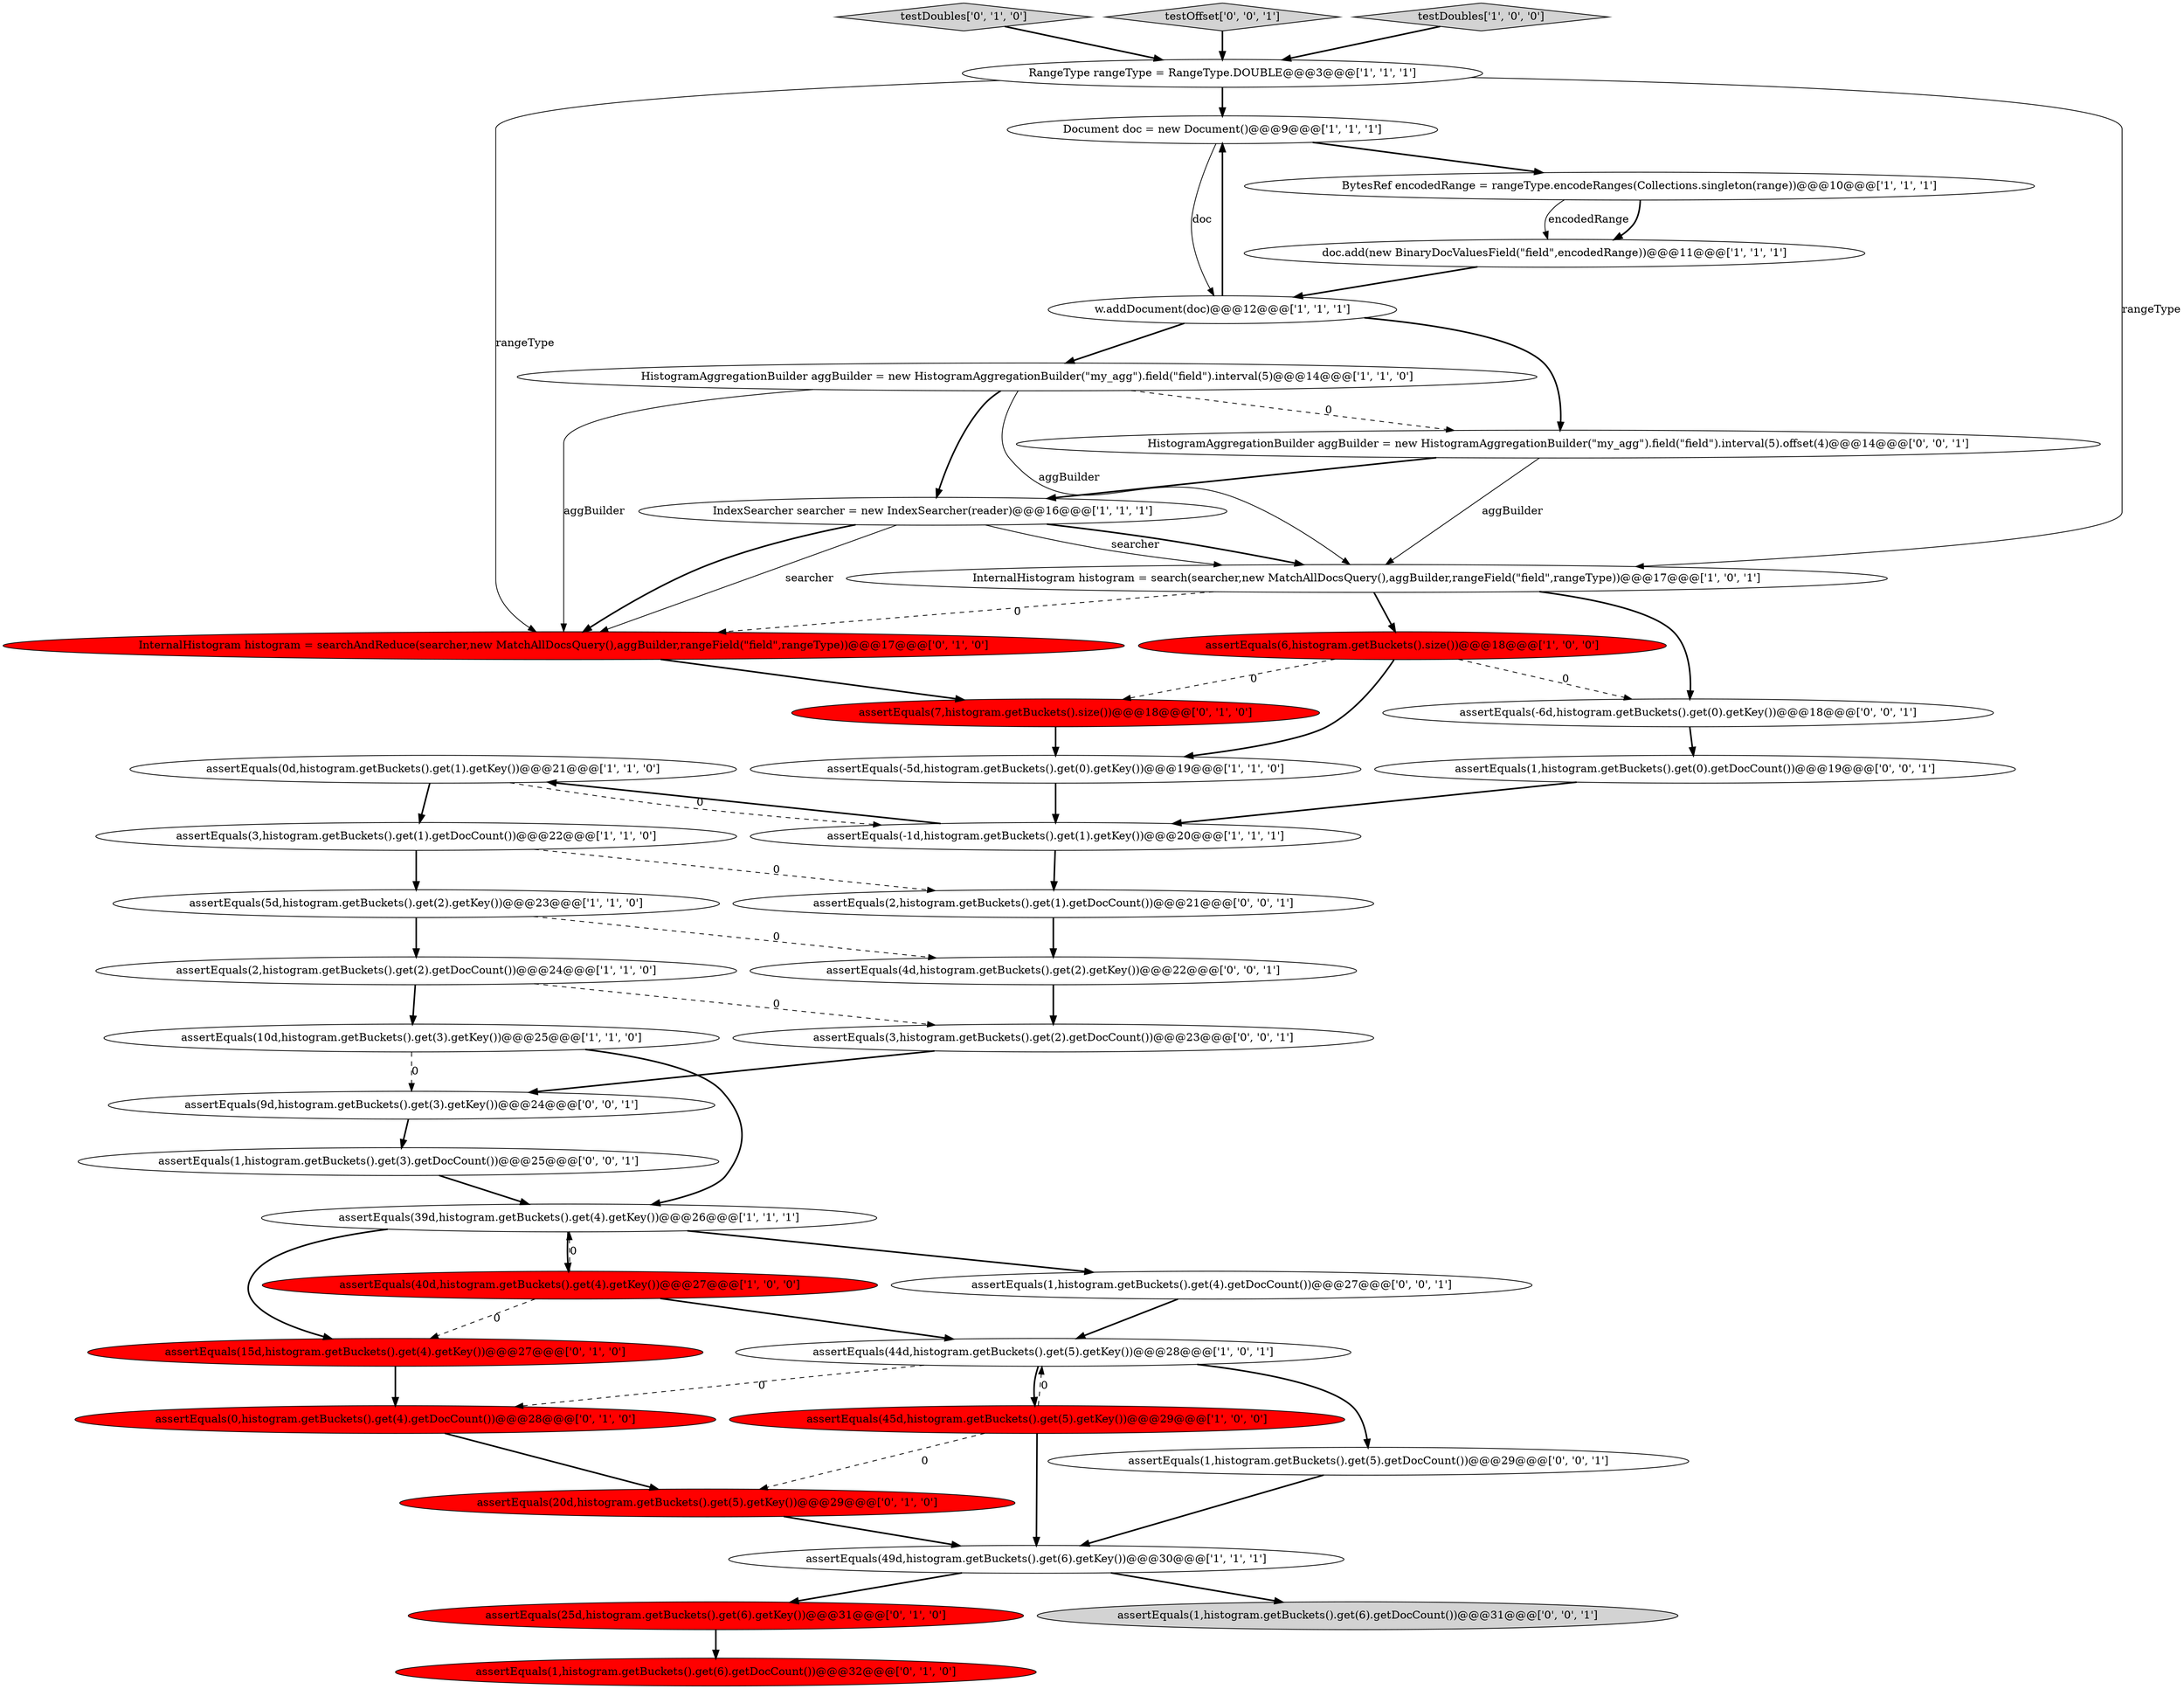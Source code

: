 digraph {
6 [style = filled, label = "assertEquals(5d,histogram.getBuckets().get(2).getKey())@@@23@@@['1', '1', '0']", fillcolor = white, shape = ellipse image = "AAA0AAABBB1BBB"];
24 [style = filled, label = "InternalHistogram histogram = searchAndReduce(searcher,new MatchAllDocsQuery(),aggBuilder,rangeField(\"field\",rangeType))@@@17@@@['0', '1', '0']", fillcolor = red, shape = ellipse image = "AAA1AAABBB2BBB"];
36 [style = filled, label = "assertEquals(1,histogram.getBuckets().get(3).getDocCount())@@@25@@@['0', '0', '1']", fillcolor = white, shape = ellipse image = "AAA0AAABBB3BBB"];
7 [style = filled, label = "assertEquals(44d,histogram.getBuckets().get(5).getKey())@@@28@@@['1', '0', '1']", fillcolor = white, shape = ellipse image = "AAA0AAABBB1BBB"];
28 [style = filled, label = "assertEquals(25d,histogram.getBuckets().get(6).getKey())@@@31@@@['0', '1', '0']", fillcolor = red, shape = ellipse image = "AAA1AAABBB2BBB"];
16 [style = filled, label = "assertEquals(3,histogram.getBuckets().get(1).getDocCount())@@@22@@@['1', '1', '0']", fillcolor = white, shape = ellipse image = "AAA0AAABBB1BBB"];
21 [style = filled, label = "assertEquals(10d,histogram.getBuckets().get(3).getKey())@@@25@@@['1', '1', '0']", fillcolor = white, shape = ellipse image = "AAA0AAABBB1BBB"];
35 [style = filled, label = "assertEquals(4d,histogram.getBuckets().get(2).getKey())@@@22@@@['0', '0', '1']", fillcolor = white, shape = ellipse image = "AAA0AAABBB3BBB"];
22 [style = filled, label = "testDoubles['0', '1', '0']", fillcolor = lightgray, shape = diamond image = "AAA0AAABBB2BBB"];
2 [style = filled, label = "assertEquals(0d,histogram.getBuckets().get(1).getKey())@@@21@@@['1', '1', '0']", fillcolor = white, shape = ellipse image = "AAA0AAABBB1BBB"];
39 [style = filled, label = "assertEquals(1,histogram.getBuckets().get(5).getDocCount())@@@29@@@['0', '0', '1']", fillcolor = white, shape = ellipse image = "AAA0AAABBB3BBB"];
9 [style = filled, label = "assertEquals(-5d,histogram.getBuckets().get(0).getKey())@@@19@@@['1', '1', '0']", fillcolor = white, shape = ellipse image = "AAA0AAABBB1BBB"];
18 [style = filled, label = "doc.add(new BinaryDocValuesField(\"field\",encodedRange))@@@11@@@['1', '1', '1']", fillcolor = white, shape = ellipse image = "AAA0AAABBB1BBB"];
11 [style = filled, label = "Document doc = new Document()@@@9@@@['1', '1', '1']", fillcolor = white, shape = ellipse image = "AAA0AAABBB1BBB"];
15 [style = filled, label = "InternalHistogram histogram = search(searcher,new MatchAllDocsQuery(),aggBuilder,rangeField(\"field\",rangeType))@@@17@@@['1', '0', '1']", fillcolor = white, shape = ellipse image = "AAA0AAABBB1BBB"];
34 [style = filled, label = "assertEquals(9d,histogram.getBuckets().get(3).getKey())@@@24@@@['0', '0', '1']", fillcolor = white, shape = ellipse image = "AAA0AAABBB3BBB"];
27 [style = filled, label = "assertEquals(1,histogram.getBuckets().get(6).getDocCount())@@@32@@@['0', '1', '0']", fillcolor = red, shape = ellipse image = "AAA1AAABBB2BBB"];
0 [style = filled, label = "assertEquals(-1d,histogram.getBuckets().get(1).getKey())@@@20@@@['1', '1', '1']", fillcolor = white, shape = ellipse image = "AAA0AAABBB1BBB"];
3 [style = filled, label = "assertEquals(39d,histogram.getBuckets().get(4).getKey())@@@26@@@['1', '1', '1']", fillcolor = white, shape = ellipse image = "AAA0AAABBB1BBB"];
25 [style = filled, label = "assertEquals(20d,histogram.getBuckets().get(5).getKey())@@@29@@@['0', '1', '0']", fillcolor = red, shape = ellipse image = "AAA1AAABBB2BBB"];
37 [style = filled, label = "assertEquals(1,histogram.getBuckets().get(6).getDocCount())@@@31@@@['0', '0', '1']", fillcolor = lightgray, shape = ellipse image = "AAA0AAABBB3BBB"];
29 [style = filled, label = "assertEquals(7,histogram.getBuckets().size())@@@18@@@['0', '1', '0']", fillcolor = red, shape = ellipse image = "AAA1AAABBB2BBB"];
32 [style = filled, label = "testOffset['0', '0', '1']", fillcolor = lightgray, shape = diamond image = "AAA0AAABBB3BBB"];
4 [style = filled, label = "BytesRef encodedRange = rangeType.encodeRanges(Collections.singleton(range))@@@10@@@['1', '1', '1']", fillcolor = white, shape = ellipse image = "AAA0AAABBB1BBB"];
40 [style = filled, label = "assertEquals(1,histogram.getBuckets().get(0).getDocCount())@@@19@@@['0', '0', '1']", fillcolor = white, shape = ellipse image = "AAA0AAABBB3BBB"];
38 [style = filled, label = "assertEquals(-6d,histogram.getBuckets().get(0).getKey())@@@18@@@['0', '0', '1']", fillcolor = white, shape = ellipse image = "AAA0AAABBB3BBB"];
10 [style = filled, label = "assertEquals(2,histogram.getBuckets().get(2).getDocCount())@@@24@@@['1', '1', '0']", fillcolor = white, shape = ellipse image = "AAA0AAABBB1BBB"];
8 [style = filled, label = "RangeType rangeType = RangeType.DOUBLE@@@3@@@['1', '1', '1']", fillcolor = white, shape = ellipse image = "AAA0AAABBB1BBB"];
41 [style = filled, label = "assertEquals(3,histogram.getBuckets().get(2).getDocCount())@@@23@@@['0', '0', '1']", fillcolor = white, shape = ellipse image = "AAA0AAABBB3BBB"];
20 [style = filled, label = "IndexSearcher searcher = new IndexSearcher(reader)@@@16@@@['1', '1', '1']", fillcolor = white, shape = ellipse image = "AAA0AAABBB1BBB"];
33 [style = filled, label = "assertEquals(2,histogram.getBuckets().get(1).getDocCount())@@@21@@@['0', '0', '1']", fillcolor = white, shape = ellipse image = "AAA0AAABBB3BBB"];
14 [style = filled, label = "w.addDocument(doc)@@@12@@@['1', '1', '1']", fillcolor = white, shape = ellipse image = "AAA0AAABBB1BBB"];
17 [style = filled, label = "assertEquals(49d,histogram.getBuckets().get(6).getKey())@@@30@@@['1', '1', '1']", fillcolor = white, shape = ellipse image = "AAA0AAABBB1BBB"];
19 [style = filled, label = "assertEquals(40d,histogram.getBuckets().get(4).getKey())@@@27@@@['1', '0', '0']", fillcolor = red, shape = ellipse image = "AAA1AAABBB1BBB"];
13 [style = filled, label = "testDoubles['1', '0', '0']", fillcolor = lightgray, shape = diamond image = "AAA0AAABBB1BBB"];
23 [style = filled, label = "assertEquals(0,histogram.getBuckets().get(4).getDocCount())@@@28@@@['0', '1', '0']", fillcolor = red, shape = ellipse image = "AAA1AAABBB2BBB"];
30 [style = filled, label = "assertEquals(1,histogram.getBuckets().get(4).getDocCount())@@@27@@@['0', '0', '1']", fillcolor = white, shape = ellipse image = "AAA0AAABBB3BBB"];
12 [style = filled, label = "HistogramAggregationBuilder aggBuilder = new HistogramAggregationBuilder(\"my_agg\").field(\"field\").interval(5)@@@14@@@['1', '1', '0']", fillcolor = white, shape = ellipse image = "AAA0AAABBB1BBB"];
26 [style = filled, label = "assertEquals(15d,histogram.getBuckets().get(4).getKey())@@@27@@@['0', '1', '0']", fillcolor = red, shape = ellipse image = "AAA1AAABBB2BBB"];
31 [style = filled, label = "HistogramAggregationBuilder aggBuilder = new HistogramAggregationBuilder(\"my_agg\").field(\"field\").interval(5).offset(4)@@@14@@@['0', '0', '1']", fillcolor = white, shape = ellipse image = "AAA0AAABBB3BBB"];
1 [style = filled, label = "assertEquals(6,histogram.getBuckets().size())@@@18@@@['1', '0', '0']", fillcolor = red, shape = ellipse image = "AAA1AAABBB1BBB"];
5 [style = filled, label = "assertEquals(45d,histogram.getBuckets().get(5).getKey())@@@29@@@['1', '0', '0']", fillcolor = red, shape = ellipse image = "AAA1AAABBB1BBB"];
23->25 [style = bold, label=""];
15->38 [style = bold, label=""];
33->35 [style = bold, label=""];
11->14 [style = solid, label="doc"];
7->23 [style = dashed, label="0"];
9->0 [style = bold, label=""];
21->34 [style = dashed, label="0"];
35->41 [style = bold, label=""];
19->3 [style = dashed, label="0"];
12->24 [style = solid, label="aggBuilder"];
16->6 [style = bold, label=""];
0->2 [style = bold, label=""];
11->4 [style = bold, label=""];
29->9 [style = bold, label=""];
15->24 [style = dashed, label="0"];
40->0 [style = bold, label=""];
1->29 [style = dashed, label="0"];
12->20 [style = bold, label=""];
3->26 [style = bold, label=""];
12->31 [style = dashed, label="0"];
4->18 [style = bold, label=""];
12->15 [style = solid, label="aggBuilder"];
24->29 [style = bold, label=""];
10->21 [style = bold, label=""];
36->3 [style = bold, label=""];
5->25 [style = dashed, label="0"];
8->15 [style = solid, label="rangeType"];
17->37 [style = bold, label=""];
5->17 [style = bold, label=""];
20->15 [style = solid, label="searcher"];
25->17 [style = bold, label=""];
1->9 [style = bold, label=""];
6->35 [style = dashed, label="0"];
20->24 [style = solid, label="searcher"];
22->8 [style = bold, label=""];
10->41 [style = dashed, label="0"];
7->5 [style = bold, label=""];
17->28 [style = bold, label=""];
32->8 [style = bold, label=""];
19->26 [style = dashed, label="0"];
0->33 [style = bold, label=""];
3->19 [style = bold, label=""];
2->0 [style = dashed, label="0"];
7->39 [style = bold, label=""];
39->17 [style = bold, label=""];
30->7 [style = bold, label=""];
6->10 [style = bold, label=""];
14->12 [style = bold, label=""];
26->23 [style = bold, label=""];
34->36 [style = bold, label=""];
14->31 [style = bold, label=""];
8->24 [style = solid, label="rangeType"];
31->15 [style = solid, label="aggBuilder"];
4->18 [style = solid, label="encodedRange"];
1->38 [style = dashed, label="0"];
28->27 [style = bold, label=""];
16->33 [style = dashed, label="0"];
13->8 [style = bold, label=""];
31->20 [style = bold, label=""];
20->24 [style = bold, label=""];
38->40 [style = bold, label=""];
5->7 [style = dashed, label="0"];
8->11 [style = bold, label=""];
14->11 [style = bold, label=""];
20->15 [style = bold, label=""];
18->14 [style = bold, label=""];
19->7 [style = bold, label=""];
41->34 [style = bold, label=""];
3->30 [style = bold, label=""];
21->3 [style = bold, label=""];
15->1 [style = bold, label=""];
2->16 [style = bold, label=""];
}
